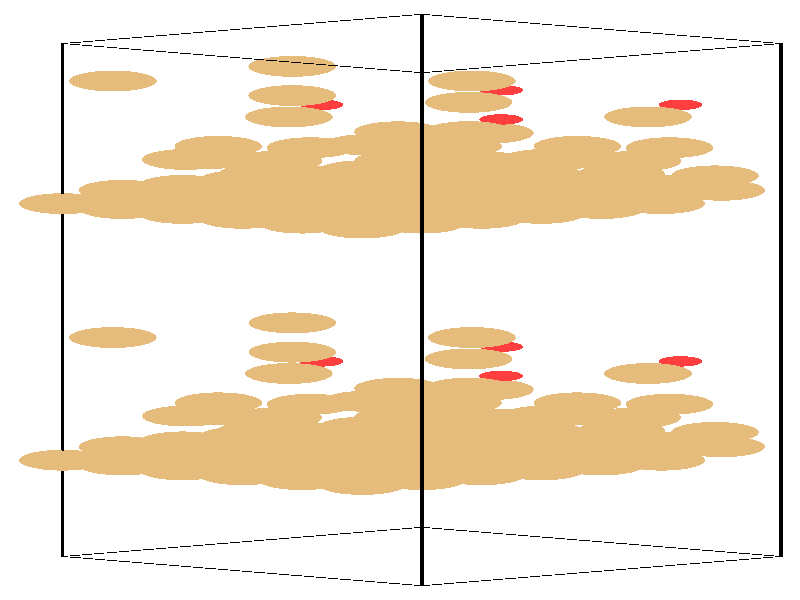 #include "colors.inc"
#include "finish.inc"

global_settings {assumed_gamma 1 max_trace_level 6}
background {color White}
camera {orthographic
  right -24.13*x up 76.08*y
  direction 1.00*z
  location <0,0,50.00> look_at <0,0,0>}
light_source {<  2.00,   3.00,  40.00> color White
  area_light <0.70, 0, 0>, <0, 0.70, 0>, 3, 3
  adaptive 1 jitter}

#declare simple = finish {phong 0.7}
#declare pale = finish {ambient .5 diffuse .85 roughness .001 specular 0.200 }
#declare intermediate = finish {ambient 0.3 diffuse 0.6 specular 0.10 roughness 0.04 }
#declare vmd = finish {ambient .0 diffuse .65 phong 0.1 phong_size 40. specular 0.500 }
#declare jmol = finish {ambient .2 diffuse .6 specular 1 roughness .001 metallic}
#declare ase2 = finish {ambient 0.05 brilliance 3 diffuse 0.6 metallic specular 0.70 roughness 0.04 reflection 0.15}
#declare ase3 = finish {ambient .15 brilliance 2 diffuse .6 metallic specular 1. roughness .001 reflection .0}
#declare glass = finish {ambient .05 diffuse .3 specular 1. roughness .001}
#declare glass2 = finish {ambient .0 diffuse .3 specular 1. reflection .25 roughness .001}
#declare Rcell = 0.050;
#declare Rbond = 0.100;

#macro atom(LOC, R, COL, TRANS, FIN)
  sphere{LOC, R texture{pigment{color COL transmit TRANS} finish{FIN}}}
#end
#macro constrain(LOC, R, COL, TRANS FIN)
union{torus{R, Rcell rotate 45*z texture{pigment{color COL transmit TRANS} finish{FIN}}}
      torus{R, Rcell rotate -45*z texture{pigment{color COL transmit TRANS} finish{FIN}}}
      translate LOC}
#end

cylinder {<-10.17, -32.52, -33.83>, <  0.66, -36.23, -23.65>, Rcell pigment {Black}}
cylinder {<  0.66, -28.82, -44.00>, < 11.49, -32.52, -33.83>, Rcell pigment {Black}}
cylinder {<  0.66,  36.23, -20.33>, < 11.49,  32.52, -10.15>, Rcell pigment {Black}}
cylinder {<-10.17,  32.52, -10.15>, <  0.66,  28.82,   0.03>, Rcell pigment {Black}}
cylinder {<-10.17, -32.52, -33.83>, <  0.66, -28.82, -44.00>, Rcell pigment {Black}}
cylinder {<  0.66, -36.23, -23.65>, < 11.49, -32.52, -33.83>, Rcell pigment {Black}}
cylinder {<  0.66,  28.82,   0.03>, < 11.49,  32.52, -10.15>, Rcell pigment {Black}}
cylinder {<-10.17,  32.52, -10.15>, <  0.66,  36.23, -20.33>, Rcell pigment {Black}}
cylinder {<-10.17, -32.52, -33.83>, <-10.17,  32.52, -10.15>, Rcell pigment {Black}}
cylinder {<  0.66, -36.23, -23.65>, <  0.66,  28.82,   0.03>, Rcell pigment {Black}}
cylinder {< 11.49, -32.52, -33.83>, < 11.49,  32.52, -10.15>, Rcell pigment {Black}}
cylinder {<  0.66, -28.82, -44.00>, <  0.66,  36.23, -20.33>, Rcell pigment {Black}}
atom(<-10.17, -20.31, -29.38>, 1.32, rgb <0.78, 0.50, 0.20>, 0.0, ase3) // #0 
atom(< -8.37, -20.92, -27.68>, 1.32, rgb <0.78, 0.50, 0.20>, 0.0, ase3) // #1 
atom(< -6.56, -21.54, -25.99>, 1.32, rgb <0.78, 0.50, 0.20>, 0.0, ase3) // #2 
atom(< -8.37, -19.69, -31.08>, 1.32, rgb <0.78, 0.50, 0.20>, 0.0, ase3) // #3 
atom(< -6.56, -20.31, -29.38>, 1.32, rgb <0.78, 0.50, 0.20>, 0.0, ase3) // #4 
atom(< -4.76, -20.92, -27.68>, 1.32, rgb <0.78, 0.50, 0.20>, 0.0, ase3) // #5 
atom(< -6.56, -19.07, -32.77>, 1.32, rgb <0.78, 0.50, 0.20>, 0.0, ase3) // #6 
atom(< -4.76, -19.69, -31.08>, 1.32, rgb <0.78, 0.50, 0.20>, 0.0, ase3) // #7 
atom(< -2.95, -20.31, -29.38>, 1.32, rgb <0.78, 0.50, 0.20>, 0.0, ase3) // #8 
atom(< -8.37, -18.61, -28.76>, 1.32, rgb <0.78, 0.50, 0.20>, 0.0, ase3) // #9 
atom(< -6.56, -19.23, -27.07>, 1.32, rgb <0.78, 0.50, 0.20>, 0.0, ase3) // #10 
atom(< -4.76, -19.85, -25.37>, 1.32, rgb <0.78, 0.50, 0.20>, 0.0, ase3) // #11 
atom(< -6.56, -17.99, -30.46>, 1.32, rgb <0.78, 0.50, 0.20>, 0.0, ase3) // #12 
atom(< -4.76, -18.61, -28.76>, 1.32, rgb <0.78, 0.50, 0.20>, 0.0, ase3) // #13 
atom(< -2.95, -19.23, -27.07>, 1.32, rgb <0.78, 0.50, 0.20>, 0.0, ase3) // #14 
atom(< -4.76, -17.38, -32.15>, 1.32, rgb <0.78, 0.50, 0.20>, 0.0, ase3) // #15 
atom(< -2.95, -17.99, -30.46>, 1.32, rgb <0.78, 0.50, 0.20>, 0.0, ase3) // #16 
atom(< -1.14, -18.61, -28.76>, 1.32, rgb <0.78, 0.50, 0.20>, 0.0, ase3) // #17 
atom(<  7.48,  -9.32, -21.79>, 1.32, rgb <0.78, 0.50, 0.20>, 0.0, ase3) // #18 
atom(< -0.21, -12.70, -36.12>, 1.32, rgb <0.78, 0.50, 0.20>, 0.0, ase3) // #19 
atom(<  4.08, -14.93, -34.58>, 1.32, rgb <0.78, 0.50, 0.20>, 0.0, ase3) // #20 
atom(< -0.06, -14.89, -17.25>, 1.32, rgb <0.78, 0.50, 0.20>, 0.0, ase3) // #21 
atom(< -6.46, -14.71, -27.26>, 1.32, rgb <0.78, 0.50, 0.20>, 0.0, ase3) // #22 
atom(< -4.16, -16.55, -25.64>, 1.32, rgb <0.78, 0.50, 0.20>, 0.0, ase3) // #23 
atom(< -3.25,  -2.90, -28.01>, 1.32, rgb <0.78, 0.50, 0.20>, 0.0, ase3) // #24 
atom(< -3.67, -14.91, -28.60>, 1.32, rgb <0.78, 0.50, 0.20>, 0.0, ase3) // #25 
atom(< -2.70, -13.22, -24.17>, 1.32, rgb <0.78, 0.50, 0.20>, 0.0, ase3) // #26 
atom(< -2.37,  -7.78, -25.30>, 0.66, rgb <1.00, 0.05, 0.05>, 0.0, ase3) // #27 
atom(<  1.18, -14.44, -37.51>, 0.76, rgb <0.56, 0.56, 0.56>, 0.0, ase3) // #28 
atom(<-10.17,  12.22, -17.54>, 1.32, rgb <0.78, 0.50, 0.20>, 0.0, ase3) // #29 
atom(< -8.37,  11.60, -15.85>, 1.32, rgb <0.78, 0.50, 0.20>, 0.0, ase3) // #30 
atom(< -6.56,  10.98, -14.15>, 1.32, rgb <0.78, 0.50, 0.20>, 0.0, ase3) // #31 
atom(< -8.37,  12.83, -19.24>, 1.32, rgb <0.78, 0.50, 0.20>, 0.0, ase3) // #32 
atom(< -6.56,  12.22, -17.54>, 1.32, rgb <0.78, 0.50, 0.20>, 0.0, ase3) // #33 
atom(< -4.76,  11.60, -15.85>, 1.32, rgb <0.78, 0.50, 0.20>, 0.0, ase3) // #34 
atom(< -6.56,  13.45, -20.93>, 1.32, rgb <0.78, 0.50, 0.20>, 0.0, ase3) // #35 
atom(< -4.76,  12.83, -19.24>, 1.32, rgb <0.78, 0.50, 0.20>, 0.0, ase3) // #36 
atom(< -2.95,  12.22, -17.54>, 1.32, rgb <0.78, 0.50, 0.20>, 0.0, ase3) // #37 
atom(< -8.37,  13.91, -16.92>, 1.32, rgb <0.78, 0.50, 0.20>, 0.0, ase3) // #38 
atom(< -6.56,  13.29, -15.23>, 1.32, rgb <0.78, 0.50, 0.20>, 0.0, ase3) // #39 
atom(< -4.76,  12.68, -13.53>, 1.32, rgb <0.78, 0.50, 0.20>, 0.0, ase3) // #40 
atom(< -6.56,  14.53, -18.62>, 1.32, rgb <0.78, 0.50, 0.20>, 0.0, ase3) // #41 
atom(< -4.76,  13.91, -16.92>, 1.32, rgb <0.78, 0.50, 0.20>, 0.0, ase3) // #42 
atom(< -2.95,  13.29, -15.23>, 1.32, rgb <0.78, 0.50, 0.20>, 0.0, ase3) // #43 
atom(< -4.76,  15.15, -20.32>, 1.32, rgb <0.78, 0.50, 0.20>, 0.0, ase3) // #44 
atom(< -2.95,  14.53, -18.62>, 1.32, rgb <0.78, 0.50, 0.20>, 0.0, ase3) // #45 
atom(< -1.14,  13.91, -16.92>, 1.32, rgb <0.78, 0.50, 0.20>, 0.0, ase3) // #46 
atom(<  7.48,  23.21,  -9.95>, 1.32, rgb <0.78, 0.50, 0.20>, 0.0, ase3) // #47 
atom(< -0.21,  19.83, -24.29>, 1.32, rgb <0.78, 0.50, 0.20>, 0.0, ase3) // #48 
atom(<  4.08,  17.59, -22.74>, 1.32, rgb <0.78, 0.50, 0.20>, 0.0, ase3) // #49 
atom(< -0.06,  17.63,  -5.41>, 1.32, rgb <0.78, 0.50, 0.20>, 0.0, ase3) // #50 
atom(< -6.46,  17.82, -15.42>, 1.32, rgb <0.78, 0.50, 0.20>, 0.0, ase3) // #51 
atom(< -4.16,  15.97, -13.81>, 1.32, rgb <0.78, 0.50, 0.20>, 0.0, ase3) // #52 
atom(< -3.25,  29.62, -16.17>, 1.32, rgb <0.78, 0.50, 0.20>, 0.0, ase3) // #53 
atom(< -3.67,  17.62, -16.76>, 1.32, rgb <0.78, 0.50, 0.20>, 0.0, ase3) // #54 
atom(< -2.70,  19.31, -12.33>, 1.32, rgb <0.78, 0.50, 0.20>, 0.0, ase3) // #55 
atom(< -2.37,  24.75, -13.46>, 0.66, rgb <1.00, 0.05, 0.05>, 0.0, ase3) // #56 
atom(<  1.18,  18.08, -25.67>, 0.76, rgb <0.56, 0.56, 0.56>, 0.0, ase3) // #57 
atom(< -4.76, -18.45, -34.47>, 1.32, rgb <0.78, 0.50, 0.20>, 0.0, ase3) // #58 
atom(< -2.95, -19.07, -32.77>, 1.32, rgb <0.78, 0.50, 0.20>, 0.0, ase3) // #59 
atom(< -1.15, -19.69, -31.08>, 1.32, rgb <0.78, 0.50, 0.20>, 0.0, ase3) // #60 
atom(< -2.95, -17.84, -36.16>, 1.32, rgb <0.78, 0.50, 0.20>, 0.0, ase3) // #61 
atom(< -1.15, -18.45, -34.47>, 1.32, rgb <0.78, 0.50, 0.20>, 0.0, ase3) // #62 
atom(<  0.66, -19.07, -32.77>, 1.32, rgb <0.78, 0.50, 0.20>, 0.0, ase3) // #63 
atom(< -1.15, -17.22, -37.86>, 1.32, rgb <0.78, 0.50, 0.20>, 0.0, ase3) // #64 
atom(<  0.66, -17.84, -36.16>, 1.32, rgb <0.78, 0.50, 0.20>, 0.0, ase3) // #65 
atom(<  2.46, -18.45, -34.47>, 1.32, rgb <0.78, 0.50, 0.20>, 0.0, ase3) // #66 
atom(< -2.95, -16.76, -33.85>, 1.32, rgb <0.78, 0.50, 0.20>, 0.0, ase3) // #67 
atom(< -1.15, -17.38, -32.15>, 1.32, rgb <0.78, 0.50, 0.20>, 0.0, ase3) // #68 
atom(<  0.66, -17.99, -30.46>, 1.32, rgb <0.78, 0.50, 0.20>, 0.0, ase3) // #69 
atom(< -1.15, -16.14, -35.55>, 1.32, rgb <0.78, 0.50, 0.20>, 0.0, ase3) // #70 
atom(<  0.66, -16.76, -33.85>, 1.32, rgb <0.78, 0.50, 0.20>, 0.0, ase3) // #71 
atom(<  2.46, -17.38, -32.15>, 1.32, rgb <0.78, 0.50, 0.20>, 0.0, ase3) // #72 
atom(<  0.66, -15.52, -37.24>, 1.32, rgb <0.78, 0.50, 0.20>, 0.0, ase3) // #73 
atom(<  2.46, -16.14, -35.55>, 1.32, rgb <0.78, 0.50, 0.20>, 0.0, ase3) // #74 
atom(<  4.27, -16.76, -33.85>, 1.32, rgb <0.78, 0.50, 0.20>, 0.0, ase3) // #75 
atom(<  2.07, -11.17, -16.70>, 1.32, rgb <0.78, 0.50, 0.20>, 0.0, ase3) // #76 
atom(< -5.63, -14.55, -31.04>, 1.32, rgb <0.78, 0.50, 0.20>, 0.0, ase3) // #77 
atom(< -1.33, -16.78, -29.49>, 1.32, rgb <0.78, 0.50, 0.20>, 0.0, ase3) // #78 
atom(<  5.35, -13.04, -22.34>, 1.32, rgb <0.78, 0.50, 0.20>, 0.0, ase3) // #79 
atom(< -1.04, -12.85, -32.35>, 1.32, rgb <0.78, 0.50, 0.20>, 0.0, ase3) // #80 
atom(<  1.26, -14.70, -30.73>, 1.32, rgb <0.78, 0.50, 0.20>, 0.0, ase3) // #81 
atom(< -8.66,  -4.76, -22.92>, 1.32, rgb <0.78, 0.50, 0.20>, 0.0, ase3) // #82 
atom(<  1.75, -13.05, -33.69>, 1.32, rgb <0.78, 0.50, 0.20>, 0.0, ase3) // #83 
atom(<  2.71, -11.37, -29.26>, 1.32, rgb <0.78, 0.50, 0.20>, 0.0, ase3) // #84 
atom(<  3.05,  -5.92, -30.39>, 0.66, rgb <1.00, 0.05, 0.05>, 0.0, ase3) // #85 
atom(< -4.24, -16.29, -32.42>, 0.76, rgb <0.56, 0.56, 0.56>, 0.0, ase3) // #86 
atom(< -4.76,  14.07, -22.63>, 1.32, rgb <0.78, 0.50, 0.20>, 0.0, ase3) // #87 
atom(< -2.95,  13.45, -20.93>, 1.32, rgb <0.78, 0.50, 0.20>, 0.0, ase3) // #88 
atom(< -1.15,  12.83, -19.24>, 1.32, rgb <0.78, 0.50, 0.20>, 0.0, ase3) // #89 
atom(< -2.95,  14.69, -24.33>, 1.32, rgb <0.78, 0.50, 0.20>, 0.0, ase3) // #90 
atom(< -1.15,  14.07, -22.63>, 1.32, rgb <0.78, 0.50, 0.20>, 0.0, ase3) // #91 
atom(<  0.66,  13.45, -20.93>, 1.32, rgb <0.78, 0.50, 0.20>, 0.0, ase3) // #92 
atom(< -1.15,  15.30, -26.02>, 1.32, rgb <0.78, 0.50, 0.20>, 0.0, ase3) // #93 
atom(<  0.66,  14.69, -24.33>, 1.32, rgb <0.78, 0.50, 0.20>, 0.0, ase3) // #94 
atom(<  2.46,  14.07, -22.63>, 1.32, rgb <0.78, 0.50, 0.20>, 0.0, ase3) // #95 
atom(< -2.95,  15.76, -22.01>, 1.32, rgb <0.78, 0.50, 0.20>, 0.0, ase3) // #96 
atom(< -1.15,  15.15, -20.32>, 1.32, rgb <0.78, 0.50, 0.20>, 0.0, ase3) // #97 
atom(<  0.66,  14.53, -18.62>, 1.32, rgb <0.78, 0.50, 0.20>, 0.0, ase3) // #98 
atom(< -1.15,  16.38, -23.71>, 1.32, rgb <0.78, 0.50, 0.20>, 0.0, ase3) // #99 
atom(<  0.66,  15.76, -22.01>, 1.32, rgb <0.78, 0.50, 0.20>, 0.0, ase3) // #100 
atom(<  2.46,  15.15, -20.32>, 1.32, rgb <0.78, 0.50, 0.20>, 0.0, ase3) // #101 
atom(<  0.66,  17.00, -25.41>, 1.32, rgb <0.78, 0.50, 0.20>, 0.0, ase3) // #102 
atom(<  2.46,  16.38, -23.71>, 1.32, rgb <0.78, 0.50, 0.20>, 0.0, ase3) // #103 
atom(<  4.27,  15.76, -22.01>, 1.32, rgb <0.78, 0.50, 0.20>, 0.0, ase3) // #104 
atom(<  2.07,  21.35,  -4.86>, 1.32, rgb <0.78, 0.50, 0.20>, 0.0, ase3) // #105 
atom(< -5.63,  17.97, -19.20>, 1.32, rgb <0.78, 0.50, 0.20>, 0.0, ase3) // #106 
atom(< -1.33,  15.74, -17.65>, 1.32, rgb <0.78, 0.50, 0.20>, 0.0, ase3) // #107 
atom(<  5.35,  19.48, -10.50>, 1.32, rgb <0.78, 0.50, 0.20>, 0.0, ase3) // #108 
atom(< -1.04,  19.67, -20.51>, 1.32, rgb <0.78, 0.50, 0.20>, 0.0, ase3) // #109 
atom(<  1.26,  17.82, -18.89>, 1.32, rgb <0.78, 0.50, 0.20>, 0.0, ase3) // #110 
atom(< -8.66,  27.77, -11.08>, 1.32, rgb <0.78, 0.50, 0.20>, 0.0, ase3) // #111 
atom(<  1.75,  19.47, -21.85>, 1.32, rgb <0.78, 0.50, 0.20>, 0.0, ase3) // #112 
atom(<  2.71,  21.16, -17.42>, 1.32, rgb <0.78, 0.50, 0.20>, 0.0, ase3) // #113 
atom(<  3.05,  26.60, -18.55>, 0.66, rgb <1.00, 0.05, 0.05>, 0.0, ase3) // #114 
atom(< -4.24,  16.23, -20.58>, 0.76, rgb <0.56, 0.56, 0.56>, 0.0, ase3) // #115 
atom(< -4.76, -22.16, -24.29>, 1.32, rgb <0.78, 0.50, 0.20>, 0.0, ase3) // #116 
atom(< -2.95, -22.78, -22.59>, 1.32, rgb <0.78, 0.50, 0.20>, 0.0, ase3) // #117 
atom(< -1.14, -23.39, -20.90>, 1.32, rgb <0.78, 0.50, 0.20>, 0.0, ase3) // #118 
atom(< -2.95, -21.54, -25.99>, 1.32, rgb <0.78, 0.50, 0.20>, 0.0, ase3) // #119 
atom(< -1.15, -22.16, -24.29>, 1.32, rgb <0.78, 0.50, 0.20>, 0.0, ase3) // #120 
atom(<  0.66, -22.78, -22.59>, 1.32, rgb <0.78, 0.50, 0.20>, 0.0, ase3) // #121 
atom(< -1.15, -20.92, -27.68>, 1.32, rgb <0.78, 0.50, 0.20>, 0.0, ase3) // #122 
atom(<  0.66, -21.54, -25.99>, 1.32, rgb <0.78, 0.50, 0.20>, 0.0, ase3) // #123 
atom(<  2.46, -22.16, -24.29>, 1.32, rgb <0.78, 0.50, 0.20>, 0.0, ase3) // #124 
atom(< -2.95, -20.46, -23.67>, 1.32, rgb <0.78, 0.50, 0.20>, 0.0, ase3) // #125 
atom(< -1.15, -21.08, -21.98>, 1.32, rgb <0.78, 0.50, 0.20>, 0.0, ase3) // #126 
atom(<  0.66, -21.70, -20.28>, 1.32, rgb <0.78, 0.50, 0.20>, 0.0, ase3) // #127 
atom(< -1.15, -19.85, -25.37>, 1.32, rgb <0.78, 0.50, 0.20>, 0.0, ase3) // #128 
atom(<  0.66, -20.46, -23.67>, 1.32, rgb <0.78, 0.50, 0.20>, 0.0, ase3) // #129 
atom(<  2.46, -21.08, -21.98>, 1.32, rgb <0.78, 0.50, 0.20>, 0.0, ase3) // #130 
atom(<  0.66, -19.23, -27.07>, 1.32, rgb <0.78, 0.50, 0.20>, 0.0, ase3) // #131 
atom(<  2.46, -19.85, -25.37>, 1.32, rgb <0.78, 0.50, 0.20>, 0.0, ase3) // #132 
atom(<  4.27, -20.46, -23.67>, 1.32, rgb <0.78, 0.50, 0.20>, 0.0, ase3) // #133 
atom(<  2.07,  -7.47, -26.88>, 1.32, rgb <0.78, 0.50, 0.20>, 0.0, ase3) // #134 
atom(<  5.20, -14.55, -31.04>, 1.32, rgb <0.78, 0.50, 0.20>, 0.0, ase3) // #135 
atom(<  9.50, -16.78, -29.49>, 1.32, rgb <0.78, 0.50, 0.20>, 0.0, ase3) // #136 
atom(< -5.48, -13.04, -22.34>, 1.32, rgb <0.78, 0.50, 0.20>, 0.0, ase3) // #137 
atom(< -1.04, -16.56, -22.17>, 1.32, rgb <0.78, 0.50, 0.20>, 0.0, ase3) // #138 
atom(<  1.26, -18.40, -20.56>, 1.32, rgb <0.78, 0.50, 0.20>, 0.0, ase3) // #139 
atom(<  2.17,  -4.76, -22.92>, 1.32, rgb <0.78, 0.50, 0.20>, 0.0, ase3) // #140 
atom(<  1.75, -16.76, -23.51>, 1.32, rgb <0.78, 0.50, 0.20>, 0.0, ase3) // #141 
atom(<  2.71, -15.07, -19.08>, 1.32, rgb <0.78, 0.50, 0.20>, 0.0, ase3) // #142 
atom(<  3.05,  -9.63, -20.21>, 0.66, rgb <1.00, 0.05, 0.05>, 0.0, ase3) // #143 
atom(<  6.59, -16.29, -32.42>, 0.76, rgb <0.56, 0.56, 0.56>, 0.0, ase3) // #144 
atom(< -4.76,  10.36, -12.45>, 1.32, rgb <0.78, 0.50, 0.20>, 0.0, ase3) // #145 
atom(< -2.95,   9.75, -10.76>, 1.32, rgb <0.78, 0.50, 0.20>, 0.0, ase3) // #146 
atom(< -1.14,   9.13,  -9.06>, 1.32, rgb <0.78, 0.50, 0.20>, 0.0, ase3) // #147 
atom(< -2.95,  10.98, -14.15>, 1.32, rgb <0.78, 0.50, 0.20>, 0.0, ase3) // #148 
atom(< -1.15,  10.36, -12.45>, 1.32, rgb <0.78, 0.50, 0.20>, 0.0, ase3) // #149 
atom(<  0.66,   9.75, -10.76>, 1.32, rgb <0.78, 0.50, 0.20>, 0.0, ase3) // #150 
atom(< -1.15,  11.60, -15.85>, 1.32, rgb <0.78, 0.50, 0.20>, 0.0, ase3) // #151 
atom(<  0.66,  10.98, -14.15>, 1.32, rgb <0.78, 0.50, 0.20>, 0.0, ase3) // #152 
atom(<  2.46,  10.36, -12.45>, 1.32, rgb <0.78, 0.50, 0.20>, 0.0, ase3) // #153 
atom(< -2.95,  12.06, -11.84>, 1.32, rgb <0.78, 0.50, 0.20>, 0.0, ase3) // #154 
atom(< -1.15,  11.44, -10.14>, 1.32, rgb <0.78, 0.50, 0.20>, 0.0, ase3) // #155 
atom(<  0.66,  10.83,  -8.44>, 1.32, rgb <0.78, 0.50, 0.20>, 0.0, ase3) // #156 
atom(< -1.15,  12.68, -13.53>, 1.32, rgb <0.78, 0.50, 0.20>, 0.0, ase3) // #157 
atom(<  0.66,  12.06, -11.84>, 1.32, rgb <0.78, 0.50, 0.20>, 0.0, ase3) // #158 
atom(<  2.46,  11.44, -10.14>, 1.32, rgb <0.78, 0.50, 0.20>, 0.0, ase3) // #159 
atom(<  0.66,  13.29, -15.23>, 1.32, rgb <0.78, 0.50, 0.20>, 0.0, ase3) // #160 
atom(<  2.46,  12.68, -13.53>, 1.32, rgb <0.78, 0.50, 0.20>, 0.0, ase3) // #161 
atom(<  4.27,  12.06, -11.84>, 1.32, rgb <0.78, 0.50, 0.20>, 0.0, ase3) // #162 
atom(<  2.07,  25.06, -15.04>, 1.32, rgb <0.78, 0.50, 0.20>, 0.0, ase3) // #163 
atom(<  5.20,  17.97, -19.20>, 1.32, rgb <0.78, 0.50, 0.20>, 0.0, ase3) // #164 
atom(<  9.50,  15.74, -17.65>, 1.32, rgb <0.78, 0.50, 0.20>, 0.0, ase3) // #165 
atom(< -5.48,  19.48, -10.50>, 1.32, rgb <0.78, 0.50, 0.20>, 0.0, ase3) // #166 
atom(< -1.04,  15.97, -10.33>, 1.32, rgb <0.78, 0.50, 0.20>, 0.0, ase3) // #167 
atom(<  1.26,  14.12,  -8.72>, 1.32, rgb <0.78, 0.50, 0.20>, 0.0, ase3) // #168 
atom(<  2.17,  27.77, -11.08>, 1.32, rgb <0.78, 0.50, 0.20>, 0.0, ase3) // #169 
atom(<  1.75,  15.76, -11.68>, 1.32, rgb <0.78, 0.50, 0.20>, 0.0, ase3) // #170 
atom(<  2.71,  17.45,  -7.25>, 1.32, rgb <0.78, 0.50, 0.20>, 0.0, ase3) // #171 
atom(<  3.05,  22.90,  -8.37>, 0.66, rgb <1.00, 0.05, 0.05>, 0.0, ase3) // #172 
atom(<  6.59,  16.23, -20.58>, 0.76, rgb <0.56, 0.56, 0.56>, 0.0, ase3) // #173 
atom(<  0.66, -20.31, -29.38>, 1.32, rgb <0.78, 0.50, 0.20>, 0.0, ase3) // #174 
atom(<  2.46, -20.92, -27.68>, 1.32, rgb <0.78, 0.50, 0.20>, 0.0, ase3) // #175 
atom(<  4.27, -21.54, -25.99>, 1.32, rgb <0.78, 0.50, 0.20>, 0.0, ase3) // #176 
atom(<  2.46, -19.69, -31.08>, 1.32, rgb <0.78, 0.50, 0.20>, 0.0, ase3) // #177 
atom(<  4.27, -20.31, -29.38>, 1.32, rgb <0.78, 0.50, 0.20>, 0.0, ase3) // #178 
atom(<  6.07, -20.92, -27.68>, 1.32, rgb <0.78, 0.50, 0.20>, 0.0, ase3) // #179 
atom(<  4.27, -19.07, -32.77>, 1.32, rgb <0.78, 0.50, 0.20>, 0.0, ase3) // #180 
atom(<  6.07, -19.69, -31.08>, 1.32, rgb <0.78, 0.50, 0.20>, 0.0, ase3) // #181 
atom(<  7.88, -20.31, -29.38>, 1.32, rgb <0.78, 0.50, 0.20>, 0.0, ase3) // #182 
atom(<  2.46, -18.61, -28.76>, 1.32, rgb <0.78, 0.50, 0.20>, 0.0, ase3) // #183 
atom(<  4.27, -19.23, -27.07>, 1.32, rgb <0.78, 0.50, 0.20>, 0.0, ase3) // #184 
atom(<  6.07, -19.85, -25.37>, 1.32, rgb <0.78, 0.50, 0.20>, 0.0, ase3) // #185 
atom(<  4.27, -17.99, -30.46>, 1.32, rgb <0.78, 0.50, 0.20>, 0.0, ase3) // #186 
atom(<  6.07, -18.61, -28.76>, 1.32, rgb <0.78, 0.50, 0.20>, 0.0, ase3) // #187 
atom(<  7.88, -19.23, -27.07>, 1.32, rgb <0.78, 0.50, 0.20>, 0.0, ase3) // #188 
atom(<  6.07, -17.38, -32.15>, 1.32, rgb <0.78, 0.50, 0.20>, 0.0, ase3) // #189 
atom(<  7.88, -17.99, -30.46>, 1.32, rgb <0.78, 0.50, 0.20>, 0.0, ase3) // #190 
atom(<  9.69, -18.61, -28.76>, 1.32, rgb <0.78, 0.50, 0.20>, 0.0, ase3) // #191 
atom(< -3.35,  -9.32, -21.79>, 1.32, rgb <0.78, 0.50, 0.20>, 0.0, ase3) // #192 
atom(< -0.21, -16.40, -25.95>, 1.32, rgb <0.78, 0.50, 0.20>, 0.0, ase3) // #193 
atom(<  4.08, -18.64, -24.40>, 1.32, rgb <0.78, 0.50, 0.20>, 0.0, ase3) // #194 
atom(< -0.06, -11.19, -27.42>, 1.32, rgb <0.78, 0.50, 0.20>, 0.0, ase3) // #195 
atom(<  4.37, -14.71, -27.26>, 1.32, rgb <0.78, 0.50, 0.20>, 0.0, ase3) // #196 
atom(<  6.67, -16.55, -25.64>, 1.32, rgb <0.78, 0.50, 0.20>, 0.0, ase3) // #197 
atom(< -3.25,  -6.61, -17.83>, 1.32, rgb <0.78, 0.50, 0.20>, 0.0, ase3) // #198 
atom(<  7.16, -14.91, -28.60>, 1.32, rgb <0.78, 0.50, 0.20>, 0.0, ase3) // #199 
atom(<  8.13, -13.22, -24.17>, 1.32, rgb <0.78, 0.50, 0.20>, 0.0, ase3) // #200 
atom(<  8.46,  -7.78, -25.30>, 0.66, rgb <1.00, 0.05, 0.05>, 0.0, ase3) // #201 
atom(<  1.18, -18.14, -27.33>, 0.76, rgb <0.56, 0.56, 0.56>, 0.0, ase3) // #202 
atom(<  0.66,  12.22, -17.54>, 1.32, rgb <0.78, 0.50, 0.20>, 0.0, ase3) // #203 
atom(<  2.46,  11.60, -15.85>, 1.32, rgb <0.78, 0.50, 0.20>, 0.0, ase3) // #204 
atom(<  4.27,  10.98, -14.15>, 1.32, rgb <0.78, 0.50, 0.20>, 0.0, ase3) // #205 
atom(<  2.46,  12.83, -19.24>, 1.32, rgb <0.78, 0.50, 0.20>, 0.0, ase3) // #206 
atom(<  4.27,  12.22, -17.54>, 1.32, rgb <0.78, 0.50, 0.20>, 0.0, ase3) // #207 
atom(<  6.07,  11.60, -15.85>, 1.32, rgb <0.78, 0.50, 0.20>, 0.0, ase3) // #208 
atom(<  4.27,  13.45, -20.93>, 1.32, rgb <0.78, 0.50, 0.20>, 0.0, ase3) // #209 
atom(<  6.07,  12.83, -19.24>, 1.32, rgb <0.78, 0.50, 0.20>, 0.0, ase3) // #210 
atom(<  7.88,  12.22, -17.54>, 1.32, rgb <0.78, 0.50, 0.20>, 0.0, ase3) // #211 
atom(<  2.46,  13.91, -16.92>, 1.32, rgb <0.78, 0.50, 0.20>, 0.0, ase3) // #212 
atom(<  4.27,  13.29, -15.23>, 1.32, rgb <0.78, 0.50, 0.20>, 0.0, ase3) // #213 
atom(<  6.07,  12.68, -13.53>, 1.32, rgb <0.78, 0.50, 0.20>, 0.0, ase3) // #214 
atom(<  4.27,  14.53, -18.62>, 1.32, rgb <0.78, 0.50, 0.20>, 0.0, ase3) // #215 
atom(<  6.07,  13.91, -16.92>, 1.32, rgb <0.78, 0.50, 0.20>, 0.0, ase3) // #216 
atom(<  7.88,  13.29, -15.23>, 1.32, rgb <0.78, 0.50, 0.20>, 0.0, ase3) // #217 
atom(<  6.07,  15.15, -20.32>, 1.32, rgb <0.78, 0.50, 0.20>, 0.0, ase3) // #218 
atom(<  7.88,  14.53, -18.62>, 1.32, rgb <0.78, 0.50, 0.20>, 0.0, ase3) // #219 
atom(<  9.69,  13.91, -16.92>, 1.32, rgb <0.78, 0.50, 0.20>, 0.0, ase3) // #220 
atom(< -3.35,  23.21,  -9.95>, 1.32, rgb <0.78, 0.50, 0.20>, 0.0, ase3) // #221 
atom(< -0.21,  16.12, -14.11>, 1.32, rgb <0.78, 0.50, 0.20>, 0.0, ase3) // #222 
atom(<  4.08,  13.89, -12.56>, 1.32, rgb <0.78, 0.50, 0.20>, 0.0, ase3) // #223 
atom(< -0.06,  21.33, -15.59>, 1.32, rgb <0.78, 0.50, 0.20>, 0.0, ase3) // #224 
atom(<  4.37,  17.82, -15.42>, 1.32, rgb <0.78, 0.50, 0.20>, 0.0, ase3) // #225 
atom(<  6.67,  15.97, -13.81>, 1.32, rgb <0.78, 0.50, 0.20>, 0.0, ase3) // #226 
atom(< -3.25,  25.92,  -5.99>, 1.32, rgb <0.78, 0.50, 0.20>, 0.0, ase3) // #227 
atom(<  7.16,  17.62, -16.76>, 1.32, rgb <0.78, 0.50, 0.20>, 0.0, ase3) // #228 
atom(<  8.13,  19.31, -12.33>, 1.32, rgb <0.78, 0.50, 0.20>, 0.0, ase3) // #229 
atom(<  8.46,  24.75, -13.46>, 0.66, rgb <1.00, 0.05, 0.05>, 0.0, ase3) // #230 
atom(<  1.18,  14.38, -15.50>, 0.76, rgb <0.56, 0.56, 0.56>, 0.0, ase3) // #231 
